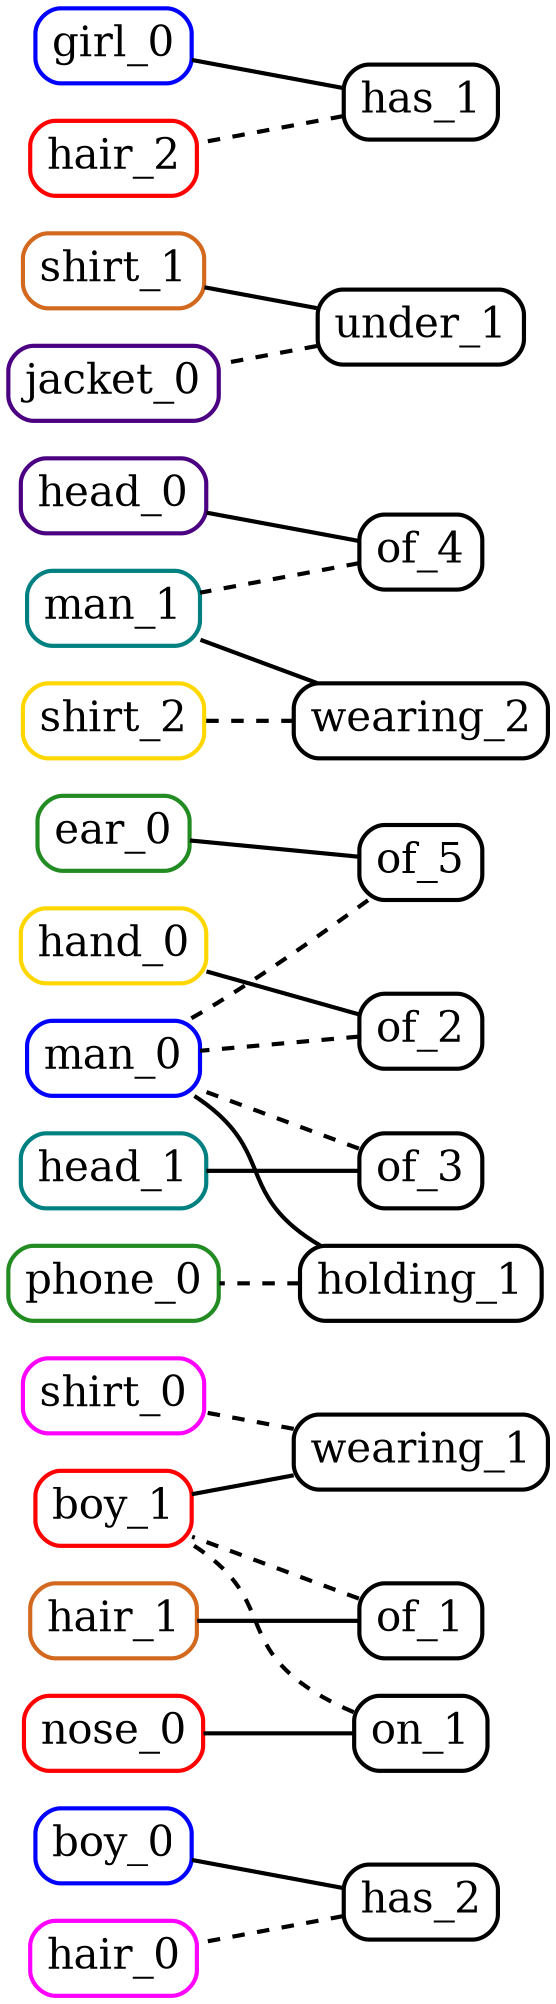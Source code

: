 digraph {
	rankdir=RL
	boy_0 [label=boy_0 color=blue fontsize=20 penwidth=2 shape=box style=rounded]
	boy_1 [label=boy_1 color=red fontsize=20 penwidth=2 shape=box style=rounded]
	ear_0 [label=ear_0 color=forestgreen fontsize=20 penwidth=2 shape=box style=rounded]
	hair_0 [label=hair_0 color=magenta fontsize=20 penwidth=2 shape=box style=rounded]
	hair_1 [label=hair_1 color=chocolate fontsize=20 penwidth=2 shape=box style=rounded]
	hand_0 [label=hand_0 color=gold fontsize=20 penwidth=2 shape=box style=rounded]
	head_0 [label=head_0 color=indigo fontsize=20 penwidth=2 shape=box style=rounded]
	head_1 [label=head_1 color=teal fontsize=20 penwidth=2 shape=box style=rounded]
	man_0 [label=man_0 color=blue fontsize=20 penwidth=2 shape=box style=rounded]
	nose_0 [label=nose_0 color=red fontsize=20 penwidth=2 shape=box style=rounded]
	phone_0 [label=phone_0 color=forestgreen fontsize=20 penwidth=2 shape=box style=rounded]
	shirt_0 [label=shirt_0 color=magenta fontsize=20 penwidth=2 shape=box style=rounded]
	shirt_1 [label=shirt_1 color=chocolate fontsize=20 penwidth=2 shape=box style=rounded]
	shirt_2 [label=shirt_2 color=gold fontsize=20 penwidth=2 shape=box style=rounded]
	jacket_0 [label=jacket_0 color=indigo fontsize=20 penwidth=2 shape=box style=rounded]
	man_1 [label=man_1 color=teal fontsize=20 penwidth=2 shape=box style=rounded]
	girl_0 [label=girl_0 color=blue fontsize=20 penwidth=2 shape=box style=rounded]
	hair_2 [label=hair_2 color=red fontsize=20 penwidth=2 shape=box style=rounded]
	wearing_1 [label=wearing_1 fontsize=20 penwidth=2 shape=box style=rounded]
	wearing_1 -> boy_1 [arrowhead=none constraint=true penwidth=2]
	wearing_1 -> shirt_0 [arrowhead=none constraint=true penwidth=2 style=dashed]
	of_1 [label=of_1 fontsize=20 penwidth=2 shape=box style=rounded]
	of_1 -> hair_1 [arrowhead=none constraint=true penwidth=2]
	of_1 -> boy_1 [arrowhead=none constraint=true penwidth=2 style=dashed]
	under_1 [label=under_1 fontsize=20 penwidth=2 shape=box style=rounded]
	under_1 -> shirt_1 [arrowhead=none constraint=true penwidth=2]
	under_1 -> jacket_0 [arrowhead=none constraint=true penwidth=2 style=dashed]
	of_2 [label=of_2 fontsize=20 penwidth=2 shape=box style=rounded]
	of_2 -> hand_0 [arrowhead=none constraint=true penwidth=2]
	of_2 -> man_0 [arrowhead=none constraint=true penwidth=2 style=dashed]
	of_3 [label=of_3 fontsize=20 penwidth=2 shape=box style=rounded]
	of_3 -> head_1 [arrowhead=none constraint=true penwidth=2]
	of_3 -> man_0 [arrowhead=none constraint=true penwidth=2 style=dashed]
	of_4 [label=of_4 fontsize=20 penwidth=2 shape=box style=rounded]
	of_4 -> head_0 [arrowhead=none constraint=true penwidth=2]
	of_4 -> man_1 [arrowhead=none constraint=true penwidth=2 style=dashed]
	of_5 [label=of_5 fontsize=20 penwidth=2 shape=box style=rounded]
	of_5 -> ear_0 [arrowhead=none constraint=true penwidth=2]
	of_5 -> man_0 [arrowhead=none constraint=true penwidth=2 style=dashed]
	has_1 [label=has_1 fontsize=20 penwidth=2 shape=box style=rounded]
	has_1 -> girl_0 [arrowhead=none constraint=true penwidth=2]
	has_1 -> hair_2 [arrowhead=none constraint=true penwidth=2 style=dashed]
	on_1 [label=on_1 fontsize=20 penwidth=2 shape=box style=rounded]
	on_1 -> nose_0 [arrowhead=none constraint=true penwidth=2]
	on_1 -> boy_1 [arrowhead=none constraint=true penwidth=2 style=dashed]
	has_2 [label=has_2 fontsize=20 penwidth=2 shape=box style=rounded]
	has_2 -> boy_0 [arrowhead=none constraint=true penwidth=2]
	has_2 -> hair_0 [arrowhead=none constraint=true penwidth=2 style=dashed]
	wearing_2 [label=wearing_2 fontsize=20 penwidth=2 shape=box style=rounded]
	wearing_2 -> man_1 [arrowhead=none constraint=true penwidth=2]
	wearing_2 -> shirt_2 [arrowhead=none constraint=true penwidth=2 style=dashed]
	holding_1 [label=holding_1 fontsize=20 penwidth=2 shape=box style=rounded]
	holding_1 -> man_0 [arrowhead=none constraint=true penwidth=2]
	holding_1 -> phone_0 [arrowhead=none constraint=true penwidth=2 style=dashed]
}
